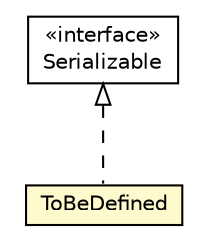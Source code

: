 #!/usr/local/bin/dot
#
# Class diagram 
# Generated by UMLGraph version R5_6-24-gf6e263 (http://www.umlgraph.org/)
#

digraph G {
	edge [fontname="Helvetica",fontsize=10,labelfontname="Helvetica",labelfontsize=10];
	node [fontname="Helvetica",fontsize=10,shape=plaintext];
	nodesep=0.25;
	ranksep=0.5;
	// org.universAAL.ucc.model.usrv.ToBeDefined
	c104799 [label=<<table title="org.universAAL.ucc.model.usrv.ToBeDefined" border="0" cellborder="1" cellspacing="0" cellpadding="2" port="p" bgcolor="lemonChiffon" href="./ToBeDefined.html">
		<tr><td><table border="0" cellspacing="0" cellpadding="1">
<tr><td align="center" balign="center"> ToBeDefined </td></tr>
		</table></td></tr>
		</table>>, URL="./ToBeDefined.html", fontname="Helvetica", fontcolor="black", fontsize=10.0];
	//org.universAAL.ucc.model.usrv.ToBeDefined implements java.io.Serializable
	c105012:p -> c104799:p [dir=back,arrowtail=empty,style=dashed];
	// java.io.Serializable
	c105012 [label=<<table title="java.io.Serializable" border="0" cellborder="1" cellspacing="0" cellpadding="2" port="p" href="http://java.sun.com/j2se/1.4.2/docs/api/java/io/Serializable.html">
		<tr><td><table border="0" cellspacing="0" cellpadding="1">
<tr><td align="center" balign="center"> &#171;interface&#187; </td></tr>
<tr><td align="center" balign="center"> Serializable </td></tr>
		</table></td></tr>
		</table>>, URL="http://java.sun.com/j2se/1.4.2/docs/api/java/io/Serializable.html", fontname="Helvetica", fontcolor="black", fontsize=10.0];
}

